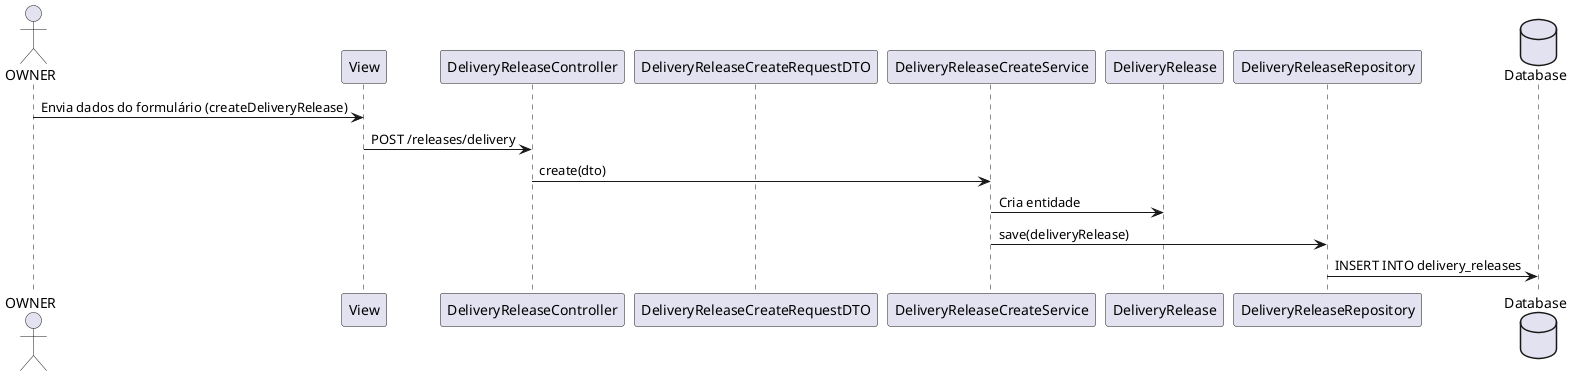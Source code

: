 @startuml
' Diagrama de Sequência - createDeliveryRelease
actor OWNER
participant View
participant DeliveryReleaseController
participant DeliveryReleaseCreateRequestDTO
participant DeliveryReleaseCreateService
participant DeliveryRelease
participant DeliveryReleaseRepository
database Database

OWNER -> View : Envia dados do formulário (createDeliveryRelease)
View -> DeliveryReleaseController : POST /releases/delivery
DeliveryReleaseController -> DeliveryReleaseCreateService : create(dto)
DeliveryReleaseCreateService -> DeliveryRelease : Cria entidade
DeliveryReleaseCreateService -> DeliveryReleaseRepository : save(deliveryRelease)
DeliveryReleaseRepository -> Database : INSERT INTO delivery_releases
@enduml